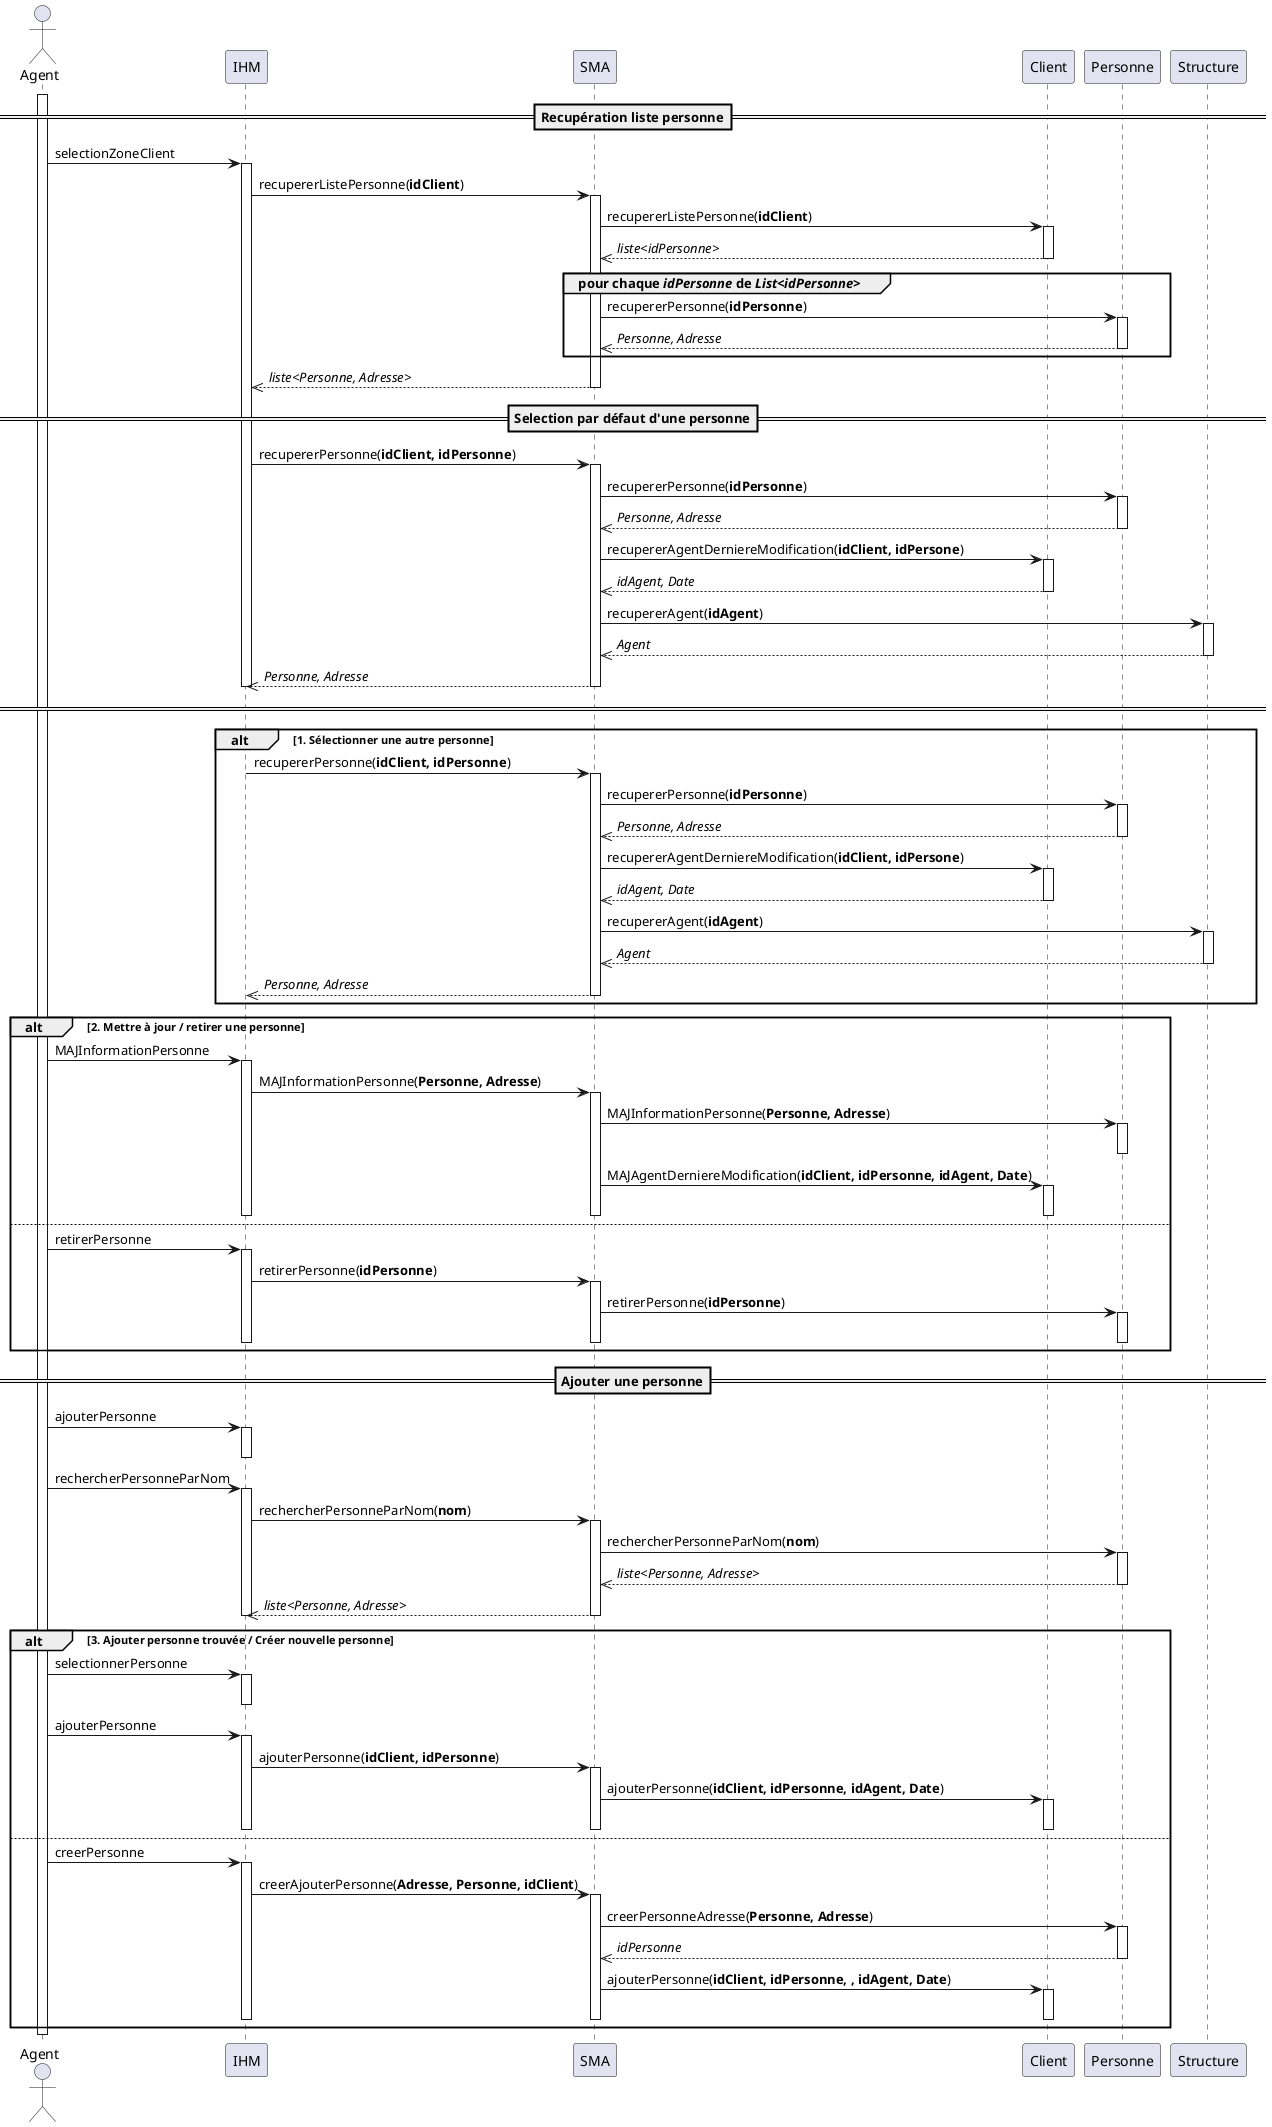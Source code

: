 @startuml
actor Agent
participant IHM as ihm
participant SMA as sma
participant Client
participant Personne
participant Structure

==Recupération liste personne==
activate Agent
Agent -> ihm : selectionZoneClient
activate ihm
ihm -> sma : recupererListePersonne(**idClient**)
activate sma
sma -> Client : recupererListePersonne(**idClient**)
activate Client
Client -->> sma : //liste<idPersonne>//
deactivate Client
group pour chaque //idPersonne// de //List<idPersonne>//
    sma -> Personne : recupererPersonne(**idPersonne**)
    activate Personne
    Personne -->> sma : //Personne, Adresse//
    deactivate Personne
end
sma -->> ihm : //liste<Personne, Adresse>//
deactivate sma

==Selection par défaut d'une personne==
ihm -> sma : recupererPersonne(**idClient, idPersonne**)
activate sma
sma -> Personne : recupererPersonne(**idPersonne**)
activate Personne
Personne -->> sma : //Personne, Adresse//
deactivate Personne
sma -> Client : recupererAgentDerniereModification(**idClient, idPersone**)
activate Client
Client -->> sma : //idAgent, Date//
deactivate Client
sma -> Structure : recupererAgent(**idAgent**)
activate Structure
Structure -->> sma : //Agent//
deactivate Structure
sma -->> ihm : //Personne, Adresse//
deactivate sma
deactivate ihm
====

alt 1. Sélectionner une autre personne
    ihm -> sma : recupererPersonne(**idClient, idPersonne**)
    activate sma
    sma -> Personne : recupererPersonne(**idPersonne**)
    activate Personne
    Personne -->> sma : //Personne, Adresse//
    deactivate Personne
    sma -> Client : recupererAgentDerniereModification(**idClient, idPersone**)
    activate Client
    Client -->> sma : //idAgent, Date//
    deactivate Client
    sma -> Structure : recupererAgent(**idAgent**)
    activate Structure
    Structure -->> sma : //Agent//
    deactivate Structure
    sma -->> ihm : //Personne, Adresse//
    deactivate sma
    deactivate ihm
end

alt 2. Mettre à jour / retirer une personne 
    Agent -> ihm : MAJInformationPersonne
    activate ihm
    ihm -> sma : MAJInformationPersonne(**Personne, Adresse**)
    activate sma
    sma -> Personne : MAJInformationPersonne(**Personne, Adresse**)
    activate Personne
    deactivate Personne
    sma -> Client : MAJAgentDerniereModification(**idClient, idPersonne, idAgent, Date**)
    activate Client
    deactivate Client
    deactivate sma
    deactivate ihm
else
    Agent -> ihm : retirerPersonne
    activate ihm
    ihm -> sma : retirerPersonne(**idPersonne**)
    activate sma
    sma -> Personne : retirerPersonne(**idPersonne**)
    activate Personne
    deactivate Personne
    deactivate sma
    deactivate ihm
end

==Ajouter une personne==
Agent -> ihm : ajouterPersonne
activate ihm
deactivate ihm

Agent -> ihm : rechercherPersonneParNom
activate ihm
ihm -> sma : rechercherPersonneParNom(**nom**)
activate sma
sma -> Personne : rechercherPersonneParNom(**nom**)
activate Personne
Personne -->> sma : //liste<Personne, Adresse>//
deactivate Personne
sma -->> ihm : //liste<Personne, Adresse>//
deactivate sma
deactivate ihm

alt 3. Ajouter personne trouvée / Créer nouvelle personne
    Agent -> ihm : selectionnerPersonne
    activate ihm
    deactivate ihm
    Agent -> ihm : ajouterPersonne
    activate ihm
    ihm -> sma : ajouterPersonne(**idClient, idPersonne**)
    activate sma
    sma -> Client : ajouterPersonne(**idClient, idPersonne, idAgent, Date**)
    activate Client
    deactivate Client
    deactivate sma
    deactivate ihm
else
    Agent -> ihm : creerPersonne
    activate ihm
    ihm -> sma : creerAjouterPersonne(**Adresse, Personne, idClient**)
    activate sma
    sma -> Personne : creerPersonneAdresse(**Personne, Adresse**)
    activate Personne
    Personne -->> sma : //idPersonne//
    deactivate Personne
    sma -> Client : ajouterPersonne(**idClient, idPersonne, , idAgent, Date**)
    activate Client
    deactivate Client
    deactivate sma
    deactivate ihm
end

deactivate Agent
@enduml
